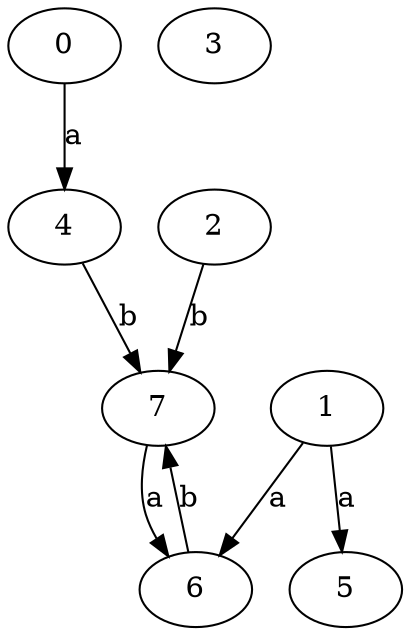 strict digraph  {
0;
1;
4;
2;
3;
5;
6;
7;
0 -> 4  [label=a];
1 -> 5  [label=a];
1 -> 6  [label=a];
4 -> 7  [label=b];
2 -> 7  [label=b];
6 -> 7  [label=b];
7 -> 6  [label=a];
}
